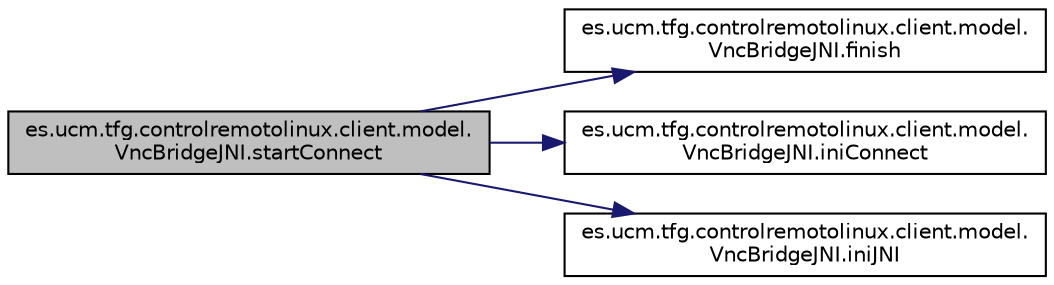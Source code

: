 digraph "es.ucm.tfg.controlremotolinux.client.model.VncBridgeJNI.startConnect"
{
  edge [fontname="Helvetica",fontsize="10",labelfontname="Helvetica",labelfontsize="10"];
  node [fontname="Helvetica",fontsize="10",shape=record];
  rankdir="LR";
  Node1 [label="es.ucm.tfg.controlremotolinux.client.model.\lVncBridgeJNI.startConnect",height=0.2,width=0.4,color="black", fillcolor="grey75", style="filled" fontcolor="black"];
  Node1 -> Node2 [color="midnightblue",fontsize="10",style="solid"];
  Node2 [label="es.ucm.tfg.controlremotolinux.client.model.\lVncBridgeJNI.finish",height=0.2,width=0.4,color="black", fillcolor="white", style="filled",URL="$classes_1_1ucm_1_1tfg_1_1controlremotolinux_1_1client_1_1model_1_1VncBridgeJNI.html#a168d25f650d5720435d8a0f4412b22e4"];
  Node1 -> Node3 [color="midnightblue",fontsize="10",style="solid"];
  Node3 [label="es.ucm.tfg.controlremotolinux.client.model.\lVncBridgeJNI.iniConnect",height=0.2,width=0.4,color="black", fillcolor="white", style="filled",URL="$classes_1_1ucm_1_1tfg_1_1controlremotolinux_1_1client_1_1model_1_1VncBridgeJNI.html#afa4a64765c1886d310d4754bfe055f0e"];
  Node1 -> Node4 [color="midnightblue",fontsize="10",style="solid"];
  Node4 [label="es.ucm.tfg.controlremotolinux.client.model.\lVncBridgeJNI.iniJNI",height=0.2,width=0.4,color="black", fillcolor="white", style="filled",URL="$classes_1_1ucm_1_1tfg_1_1controlremotolinux_1_1client_1_1model_1_1VncBridgeJNI.html#aded9e66b1ef314d478cf3b4451fd7ccf"];
}
